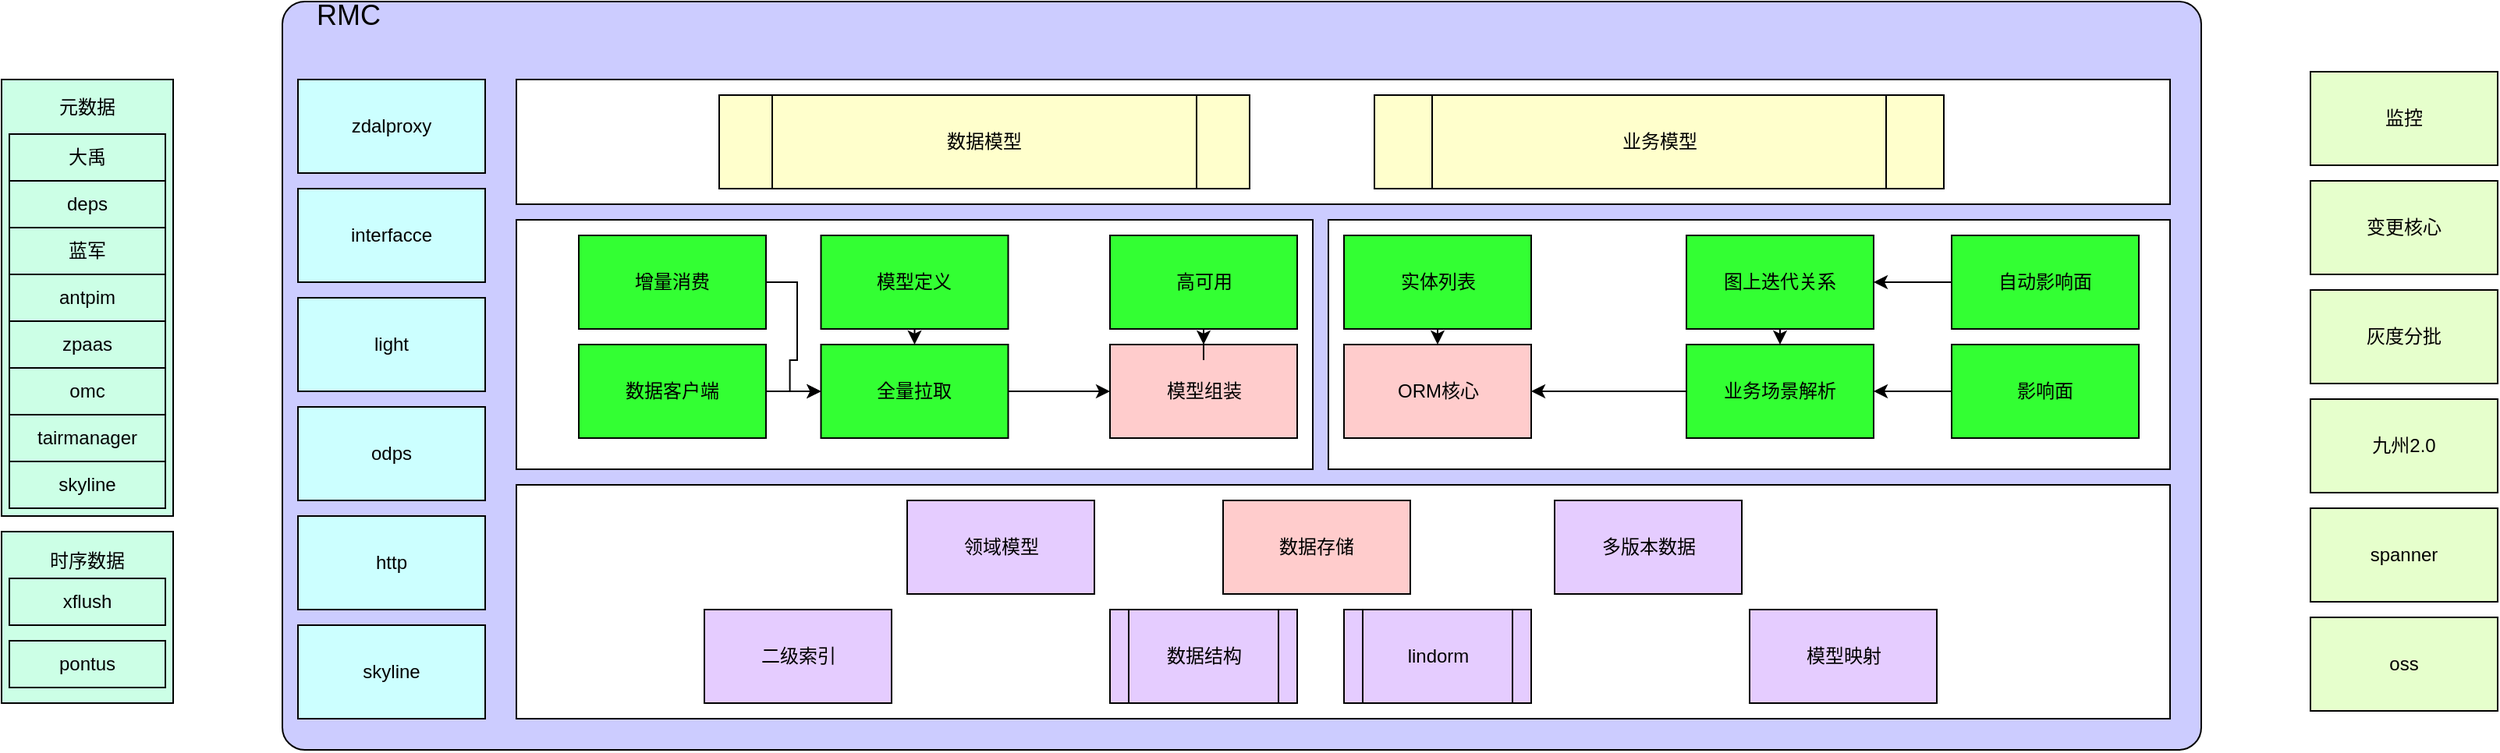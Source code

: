 <mxfile version="12.8.1" type="github">
  <diagram id="Gi4XIIo64hKZGPLNM7iN" name="Page-1">
    <mxGraphModel dx="1627" dy="745" grid="1" gridSize="10" guides="1" tooltips="1" connect="1" arrows="1" fold="1" page="1" pageScale="1" pageWidth="827" pageHeight="1169" math="0" shadow="0">
      <root>
        <mxCell id="0" />
        <mxCell id="1" parent="0" />
        <mxCell id="LIgJhvB4iooh62dWzOPA-41" value="&amp;nbsp; &amp;nbsp; &amp;nbsp; &lt;font style=&quot;font-size: 18px&quot;&gt;RMC&lt;/font&gt;&lt;br&gt;&lt;br&gt;&lt;br&gt;&lt;br&gt;&lt;br&gt;&lt;br&gt;&lt;br&gt;&lt;br&gt;&lt;br&gt;&lt;br&gt;&lt;br&gt;&lt;br&gt;&lt;br&gt;&lt;br&gt;&lt;br&gt;&lt;br&gt;&lt;br&gt;&lt;br&gt;&lt;br&gt;&lt;br&gt;&lt;br&gt;&lt;br&gt;&lt;br&gt;&lt;br&gt;&lt;br&gt;&lt;br&gt;&lt;br&gt;&lt;br&gt;&lt;br&gt;&lt;br&gt;&lt;br&gt;&lt;br&gt;&lt;br&gt;" style="rounded=1;whiteSpace=wrap;html=1;align=left;fillColor=#CCCCFF;arcSize=3;" vertex="1" parent="1">
          <mxGeometry x="200" y="670" width="1230" height="480" as="geometry" />
        </mxCell>
        <mxCell id="LIgJhvB4iooh62dWzOPA-40" value="元数据&lt;br&gt;&lt;br&gt;&lt;br&gt;&lt;br&gt;&lt;br&gt;&lt;br&gt;&lt;br&gt;&lt;br&gt;&lt;br&gt;&lt;br&gt;&lt;br&gt;&lt;br&gt;&lt;br&gt;&lt;br&gt;&lt;br&gt;&lt;br&gt;&lt;br&gt;&lt;br&gt;" style="rounded=0;whiteSpace=wrap;html=1;fillColor=#CCFFE6;" vertex="1" parent="1">
          <mxGeometry x="20" y="720" width="110" height="280" as="geometry" />
        </mxCell>
        <mxCell id="Z15wGhK6EFoiv17btTvc-5" value="时序数据&lt;br&gt;&lt;br&gt;&lt;br&gt;&lt;br&gt;&lt;br&gt;&lt;br&gt;" style="rounded=0;whiteSpace=wrap;html=1;fillColor=#CCFFE6;" parent="1" vertex="1">
          <mxGeometry x="20" y="1010" width="110" height="110" as="geometry" />
        </mxCell>
        <mxCell id="uvM5kie0KDkV7c-IntWh-9" value="大禹" style="rounded=0;whiteSpace=wrap;html=1;fillColor=#CCFFE6;" parent="1" vertex="1">
          <mxGeometry x="25" y="755" width="100" height="30" as="geometry" />
        </mxCell>
        <mxCell id="uvM5kie0KDkV7c-IntWh-10" value="deps" style="rounded=0;whiteSpace=wrap;html=1;fillColor=#CCFFE6;" parent="1" vertex="1">
          <mxGeometry x="25" y="785" width="100" height="30" as="geometry" />
        </mxCell>
        <mxCell id="uvM5kie0KDkV7c-IntWh-11" value="蓝军" style="rounded=0;whiteSpace=wrap;html=1;fillColor=#CCFFE6;" parent="1" vertex="1">
          <mxGeometry x="25" y="815" width="100" height="30" as="geometry" />
        </mxCell>
        <mxCell id="uvM5kie0KDkV7c-IntWh-12" value="antpim" style="rounded=0;whiteSpace=wrap;html=1;fillColor=#CCFFE6;" parent="1" vertex="1">
          <mxGeometry x="25" y="845" width="100" height="30" as="geometry" />
        </mxCell>
        <mxCell id="uvM5kie0KDkV7c-IntWh-13" value="zpaas" style="rounded=0;whiteSpace=wrap;html=1;fillColor=#CCFFE6;" parent="1" vertex="1">
          <mxGeometry x="25" y="875" width="100" height="30" as="geometry" />
        </mxCell>
        <mxCell id="uvM5kie0KDkV7c-IntWh-14" value="omc" style="rounded=0;whiteSpace=wrap;html=1;fillColor=#CCFFE6;" parent="1" vertex="1">
          <mxGeometry x="25" y="905" width="100" height="30" as="geometry" />
        </mxCell>
        <mxCell id="uvM5kie0KDkV7c-IntWh-15" value="tairmanager" style="rounded=0;whiteSpace=wrap;html=1;fillColor=#CCFFE6;" parent="1" vertex="1">
          <mxGeometry x="25" y="935" width="100" height="30" as="geometry" />
        </mxCell>
        <mxCell id="uvM5kie0KDkV7c-IntWh-16" value="skyline" style="rounded=0;whiteSpace=wrap;html=1;fillColor=#CCFFE6;" parent="1" vertex="1">
          <mxGeometry x="25" y="965" width="100" height="30" as="geometry" />
        </mxCell>
        <mxCell id="Z15wGhK6EFoiv17btTvc-3" value="pontus" style="rounded=0;whiteSpace=wrap;html=1;fillColor=#CCFFE6;" parent="1" vertex="1">
          <mxGeometry x="25" y="1080" width="100" height="30" as="geometry" />
        </mxCell>
        <mxCell id="Z15wGhK6EFoiv17btTvc-4" value="xflush" style="rounded=0;whiteSpace=wrap;html=1;fillColor=#CCFFE6;" parent="1" vertex="1">
          <mxGeometry x="25" y="1040" width="100" height="30" as="geometry" />
        </mxCell>
        <mxCell id="LIgJhvB4iooh62dWzOPA-1" value="" style="rounded=0;whiteSpace=wrap;html=1;" vertex="1" parent="1">
          <mxGeometry x="350" y="720" width="1060" height="80" as="geometry" />
        </mxCell>
        <mxCell id="LIgJhvB4iooh62dWzOPA-2" value="" style="rounded=0;whiteSpace=wrap;html=1;" vertex="1" parent="1">
          <mxGeometry x="870.5" y="810" width="539.5" height="160" as="geometry" />
        </mxCell>
        <mxCell id="LIgJhvB4iooh62dWzOPA-3" value="" style="rounded=0;whiteSpace=wrap;html=1;" vertex="1" parent="1">
          <mxGeometry x="350" y="980" width="1060" height="150" as="geometry" />
        </mxCell>
        <mxCell id="LIgJhvB4iooh62dWzOPA-4" value="" style="rounded=0;whiteSpace=wrap;html=1;" vertex="1" parent="1">
          <mxGeometry x="350" y="810" width="510.5" height="160" as="geometry" />
        </mxCell>
        <mxCell id="LIgJhvB4iooh62dWzOPA-44" style="edgeStyle=orthogonalEdgeStyle;rounded=0;orthogonalLoop=1;jettySize=auto;html=1;exitX=1;exitY=0.5;exitDx=0;exitDy=0;entryX=0;entryY=0.5;entryDx=0;entryDy=0;" edge="1" parent="1" source="LIgJhvB4iooh62dWzOPA-5" target="LIgJhvB4iooh62dWzOPA-8">
          <mxGeometry relative="1" as="geometry" />
        </mxCell>
        <mxCell id="LIgJhvB4iooh62dWzOPA-5" value="增量消费" style="rounded=0;whiteSpace=wrap;html=1;fillColor=#33FF33;" vertex="1" parent="1">
          <mxGeometry x="390" y="820" width="120" height="60" as="geometry" />
        </mxCell>
        <mxCell id="LIgJhvB4iooh62dWzOPA-45" style="edgeStyle=orthogonalEdgeStyle;rounded=0;orthogonalLoop=1;jettySize=auto;html=1;exitX=1;exitY=0.5;exitDx=0;exitDy=0;entryX=0;entryY=0.5;entryDx=0;entryDy=0;" edge="1" parent="1" source="LIgJhvB4iooh62dWzOPA-6" target="LIgJhvB4iooh62dWzOPA-8">
          <mxGeometry relative="1" as="geometry" />
        </mxCell>
        <mxCell id="LIgJhvB4iooh62dWzOPA-6" value="数据客户端" style="rounded=0;whiteSpace=wrap;html=1;fillColor=#33FF33;" vertex="1" parent="1">
          <mxGeometry x="390" y="890" width="120" height="60" as="geometry" />
        </mxCell>
        <mxCell id="LIgJhvB4iooh62dWzOPA-46" style="edgeStyle=orthogonalEdgeStyle;rounded=0;orthogonalLoop=1;jettySize=auto;html=1;exitX=0.5;exitY=1;exitDx=0;exitDy=0;entryX=0.5;entryY=0;entryDx=0;entryDy=0;" edge="1" parent="1" source="LIgJhvB4iooh62dWzOPA-7" target="LIgJhvB4iooh62dWzOPA-8">
          <mxGeometry relative="1" as="geometry" />
        </mxCell>
        <mxCell id="LIgJhvB4iooh62dWzOPA-7" value="模型定义" style="rounded=0;whiteSpace=wrap;html=1;fillColor=#33FF33;" vertex="1" parent="1">
          <mxGeometry x="545.25" y="820" width="120" height="60" as="geometry" />
        </mxCell>
        <mxCell id="LIgJhvB4iooh62dWzOPA-47" style="edgeStyle=orthogonalEdgeStyle;rounded=0;orthogonalLoop=1;jettySize=auto;html=1;exitX=1;exitY=0.5;exitDx=0;exitDy=0;entryX=0;entryY=0.5;entryDx=0;entryDy=0;" edge="1" parent="1" source="LIgJhvB4iooh62dWzOPA-8" target="LIgJhvB4iooh62dWzOPA-9">
          <mxGeometry relative="1" as="geometry" />
        </mxCell>
        <mxCell id="LIgJhvB4iooh62dWzOPA-8" value="全量拉取" style="rounded=0;whiteSpace=wrap;html=1;fillColor=#33FF33;" vertex="1" parent="1">
          <mxGeometry x="545.25" y="890" width="120" height="60" as="geometry" />
        </mxCell>
        <mxCell id="LIgJhvB4iooh62dWzOPA-9" value="模型组装" style="rounded=0;whiteSpace=wrap;html=1;fillColor=#FFCCCC;" vertex="1" parent="1">
          <mxGeometry x="730.5" y="890" width="120" height="60" as="geometry" />
        </mxCell>
        <mxCell id="LIgJhvB4iooh62dWzOPA-10" value="数据存储" style="rounded=0;whiteSpace=wrap;html=1;fillColor=#FFCCCC;" vertex="1" parent="1">
          <mxGeometry x="803" y="990" width="120" height="60" as="geometry" />
        </mxCell>
        <mxCell id="LIgJhvB4iooh62dWzOPA-11" value="ORM核心" style="rounded=0;whiteSpace=wrap;html=1;fillColor=#FFCCCC;" vertex="1" parent="1">
          <mxGeometry x="880.5" y="890" width="120" height="60" as="geometry" />
        </mxCell>
        <mxCell id="LIgJhvB4iooh62dWzOPA-52" style="edgeStyle=orthogonalEdgeStyle;rounded=0;orthogonalLoop=1;jettySize=auto;html=1;exitX=0;exitY=0.5;exitDx=0;exitDy=0;entryX=1;entryY=0.5;entryDx=0;entryDy=0;" edge="1" parent="1" source="LIgJhvB4iooh62dWzOPA-12" target="LIgJhvB4iooh62dWzOPA-11">
          <mxGeometry relative="1" as="geometry" />
        </mxCell>
        <mxCell id="LIgJhvB4iooh62dWzOPA-12" value="业务场景解析" style="rounded=0;whiteSpace=wrap;html=1;fillColor=#33FF33;" vertex="1" parent="1">
          <mxGeometry x="1100" y="890" width="120" height="60" as="geometry" />
        </mxCell>
        <mxCell id="LIgJhvB4iooh62dWzOPA-49" style="edgeStyle=orthogonalEdgeStyle;rounded=0;orthogonalLoop=1;jettySize=auto;html=1;exitX=0;exitY=0.5;exitDx=0;exitDy=0;" edge="1" parent="1" source="LIgJhvB4iooh62dWzOPA-13" target="LIgJhvB4iooh62dWzOPA-12">
          <mxGeometry relative="1" as="geometry" />
        </mxCell>
        <mxCell id="LIgJhvB4iooh62dWzOPA-13" value="影响面" style="rounded=0;whiteSpace=wrap;html=1;fillColor=#33FF33;" vertex="1" parent="1">
          <mxGeometry x="1270" y="890" width="120" height="60" as="geometry" />
        </mxCell>
        <mxCell id="LIgJhvB4iooh62dWzOPA-14" value="二级索引" style="rounded=0;whiteSpace=wrap;html=1;fillColor=#E5CCFF;" vertex="1" parent="1">
          <mxGeometry x="470.5" y="1060" width="120" height="60" as="geometry" />
        </mxCell>
        <mxCell id="LIgJhvB4iooh62dWzOPA-15" value="模型映射" style="rounded=0;whiteSpace=wrap;html=1;fillColor=#E5CCFF;" vertex="1" parent="1">
          <mxGeometry x="1140.5" y="1060" width="120" height="60" as="geometry" />
        </mxCell>
        <mxCell id="LIgJhvB4iooh62dWzOPA-53" style="edgeStyle=orthogonalEdgeStyle;rounded=0;orthogonalLoop=1;jettySize=auto;html=1;exitX=0.5;exitY=1;exitDx=0;exitDy=0;entryX=0.5;entryY=0;entryDx=0;entryDy=0;" edge="1" parent="1" source="LIgJhvB4iooh62dWzOPA-16" target="LIgJhvB4iooh62dWzOPA-11">
          <mxGeometry relative="1" as="geometry" />
        </mxCell>
        <mxCell id="LIgJhvB4iooh62dWzOPA-16" value="实体列表" style="rounded=0;whiteSpace=wrap;html=1;fillColor=#33FF33;" vertex="1" parent="1">
          <mxGeometry x="880.5" y="820" width="120" height="60" as="geometry" />
        </mxCell>
        <mxCell id="LIgJhvB4iooh62dWzOPA-51" style="edgeStyle=orthogonalEdgeStyle;rounded=0;orthogonalLoop=1;jettySize=auto;html=1;exitX=0.5;exitY=1;exitDx=0;exitDy=0;entryX=0.5;entryY=0;entryDx=0;entryDy=0;" edge="1" parent="1" source="LIgJhvB4iooh62dWzOPA-17" target="LIgJhvB4iooh62dWzOPA-12">
          <mxGeometry relative="1" as="geometry" />
        </mxCell>
        <mxCell id="LIgJhvB4iooh62dWzOPA-17" value="图上迭代关系" style="rounded=0;whiteSpace=wrap;html=1;fillColor=#33FF33;" vertex="1" parent="1">
          <mxGeometry x="1100" y="820" width="120" height="60" as="geometry" />
        </mxCell>
        <mxCell id="LIgJhvB4iooh62dWzOPA-18" value="数据模型" style="shape=process;whiteSpace=wrap;html=1;backgroundOutline=1;fillColor=#FFFFCC;" vertex="1" parent="1">
          <mxGeometry x="480" y="730" width="340" height="60" as="geometry" />
        </mxCell>
        <mxCell id="LIgJhvB4iooh62dWzOPA-19" value="业务模型" style="shape=process;whiteSpace=wrap;html=1;backgroundOutline=1;fillColor=#FFFFCC;" vertex="1" parent="1">
          <mxGeometry x="900" y="730" width="365" height="60" as="geometry" />
        </mxCell>
        <mxCell id="LIgJhvB4iooh62dWzOPA-20" value="数据结构" style="shape=process;whiteSpace=wrap;html=1;backgroundOutline=1;fillColor=#E5CCFF;" vertex="1" parent="1">
          <mxGeometry x="730.5" y="1060" width="120" height="60" as="geometry" />
        </mxCell>
        <mxCell id="LIgJhvB4iooh62dWzOPA-48" style="edgeStyle=orthogonalEdgeStyle;rounded=0;orthogonalLoop=1;jettySize=auto;html=1;exitX=0.5;exitY=1;exitDx=0;exitDy=0;" edge="1" parent="1" source="LIgJhvB4iooh62dWzOPA-21" target="LIgJhvB4iooh62dWzOPA-9">
          <mxGeometry relative="1" as="geometry" />
        </mxCell>
        <mxCell id="LIgJhvB4iooh62dWzOPA-21" value="高可用" style="rounded=0;whiteSpace=wrap;html=1;fillColor=#33FF33;" vertex="1" parent="1">
          <mxGeometry x="730.5" y="820" width="120" height="60" as="geometry" />
        </mxCell>
        <mxCell id="LIgJhvB4iooh62dWzOPA-50" style="edgeStyle=orthogonalEdgeStyle;rounded=0;orthogonalLoop=1;jettySize=auto;html=1;exitX=0;exitY=0.5;exitDx=0;exitDy=0;" edge="1" parent="1" source="LIgJhvB4iooh62dWzOPA-22" target="LIgJhvB4iooh62dWzOPA-17">
          <mxGeometry relative="1" as="geometry" />
        </mxCell>
        <mxCell id="LIgJhvB4iooh62dWzOPA-22" value="自动影响面" style="rounded=0;whiteSpace=wrap;html=1;fillColor=#33FF33;" vertex="1" parent="1">
          <mxGeometry x="1270" y="820" width="120" height="60" as="geometry" />
        </mxCell>
        <mxCell id="LIgJhvB4iooh62dWzOPA-23" value="领域模型" style="rounded=0;whiteSpace=wrap;html=1;fillColor=#E5CCFF;" vertex="1" parent="1">
          <mxGeometry x="600.5" y="990" width="120" height="60" as="geometry" />
        </mxCell>
        <mxCell id="LIgJhvB4iooh62dWzOPA-24" value="多版本数据" style="rounded=0;whiteSpace=wrap;html=1;fillColor=#E5CCFF;" vertex="1" parent="1">
          <mxGeometry x="1015.5" y="990" width="120" height="60" as="geometry" />
        </mxCell>
        <mxCell id="LIgJhvB4iooh62dWzOPA-25" value="监控" style="rounded=0;whiteSpace=wrap;html=1;fillColor=#E6FFCC;" vertex="1" parent="1">
          <mxGeometry x="1500" y="715" width="120" height="60" as="geometry" />
        </mxCell>
        <mxCell id="LIgJhvB4iooh62dWzOPA-26" value="变更核心" style="rounded=0;whiteSpace=wrap;html=1;fillColor=#E6FFCC;" vertex="1" parent="1">
          <mxGeometry x="1500" y="785" width="120" height="60" as="geometry" />
        </mxCell>
        <mxCell id="LIgJhvB4iooh62dWzOPA-27" value="灰度分批" style="rounded=0;whiteSpace=wrap;html=1;fillColor=#E6FFCC;" vertex="1" parent="1">
          <mxGeometry x="1500" y="855" width="120" height="60" as="geometry" />
        </mxCell>
        <mxCell id="LIgJhvB4iooh62dWzOPA-28" value="九州2.0" style="rounded=0;whiteSpace=wrap;html=1;fillColor=#E6FFCC;" vertex="1" parent="1">
          <mxGeometry x="1500" y="925" width="120" height="60" as="geometry" />
        </mxCell>
        <mxCell id="LIgJhvB4iooh62dWzOPA-29" value="spanner" style="rounded=0;whiteSpace=wrap;html=1;fillColor=#E6FFCC;" vertex="1" parent="1">
          <mxGeometry x="1500" y="995" width="120" height="60" as="geometry" />
        </mxCell>
        <mxCell id="LIgJhvB4iooh62dWzOPA-30" value="oss" style="rounded=0;whiteSpace=wrap;html=1;fillColor=#E6FFCC;" vertex="1" parent="1">
          <mxGeometry x="1500" y="1065" width="120" height="60" as="geometry" />
        </mxCell>
        <mxCell id="LIgJhvB4iooh62dWzOPA-31" value="lindorm" style="shape=process;whiteSpace=wrap;html=1;backgroundOutline=1;fillColor=#E5CCFF;" vertex="1" parent="1">
          <mxGeometry x="880.5" y="1060" width="120" height="60" as="geometry" />
        </mxCell>
        <mxCell id="LIgJhvB4iooh62dWzOPA-32" value="zdalproxy" style="rounded=0;whiteSpace=wrap;html=1;fillColor=#CCFFFF;" vertex="1" parent="1">
          <mxGeometry x="210" y="720" width="120" height="60" as="geometry" />
        </mxCell>
        <mxCell id="LIgJhvB4iooh62dWzOPA-33" value="interfacce" style="rounded=0;whiteSpace=wrap;html=1;fillColor=#CCFFFF;" vertex="1" parent="1">
          <mxGeometry x="210" y="790" width="120" height="60" as="geometry" />
        </mxCell>
        <mxCell id="LIgJhvB4iooh62dWzOPA-34" value="light" style="rounded=0;whiteSpace=wrap;html=1;fillColor=#CCFFFF;" vertex="1" parent="1">
          <mxGeometry x="210" y="860" width="120" height="60" as="geometry" />
        </mxCell>
        <mxCell id="LIgJhvB4iooh62dWzOPA-35" value="odps" style="rounded=0;whiteSpace=wrap;html=1;fillColor=#CCFFFF;" vertex="1" parent="1">
          <mxGeometry x="210" y="930" width="120" height="60" as="geometry" />
        </mxCell>
        <mxCell id="LIgJhvB4iooh62dWzOPA-36" value="http" style="rounded=0;whiteSpace=wrap;html=1;fillColor=#CCFFFF;" vertex="1" parent="1">
          <mxGeometry x="210" y="1000" width="120" height="60" as="geometry" />
        </mxCell>
        <mxCell id="LIgJhvB4iooh62dWzOPA-37" value="skyline" style="rounded=0;whiteSpace=wrap;html=1;fillColor=#CCFFFF;" vertex="1" parent="1">
          <mxGeometry x="210" y="1070" width="120" height="60" as="geometry" />
        </mxCell>
      </root>
    </mxGraphModel>
  </diagram>
</mxfile>
